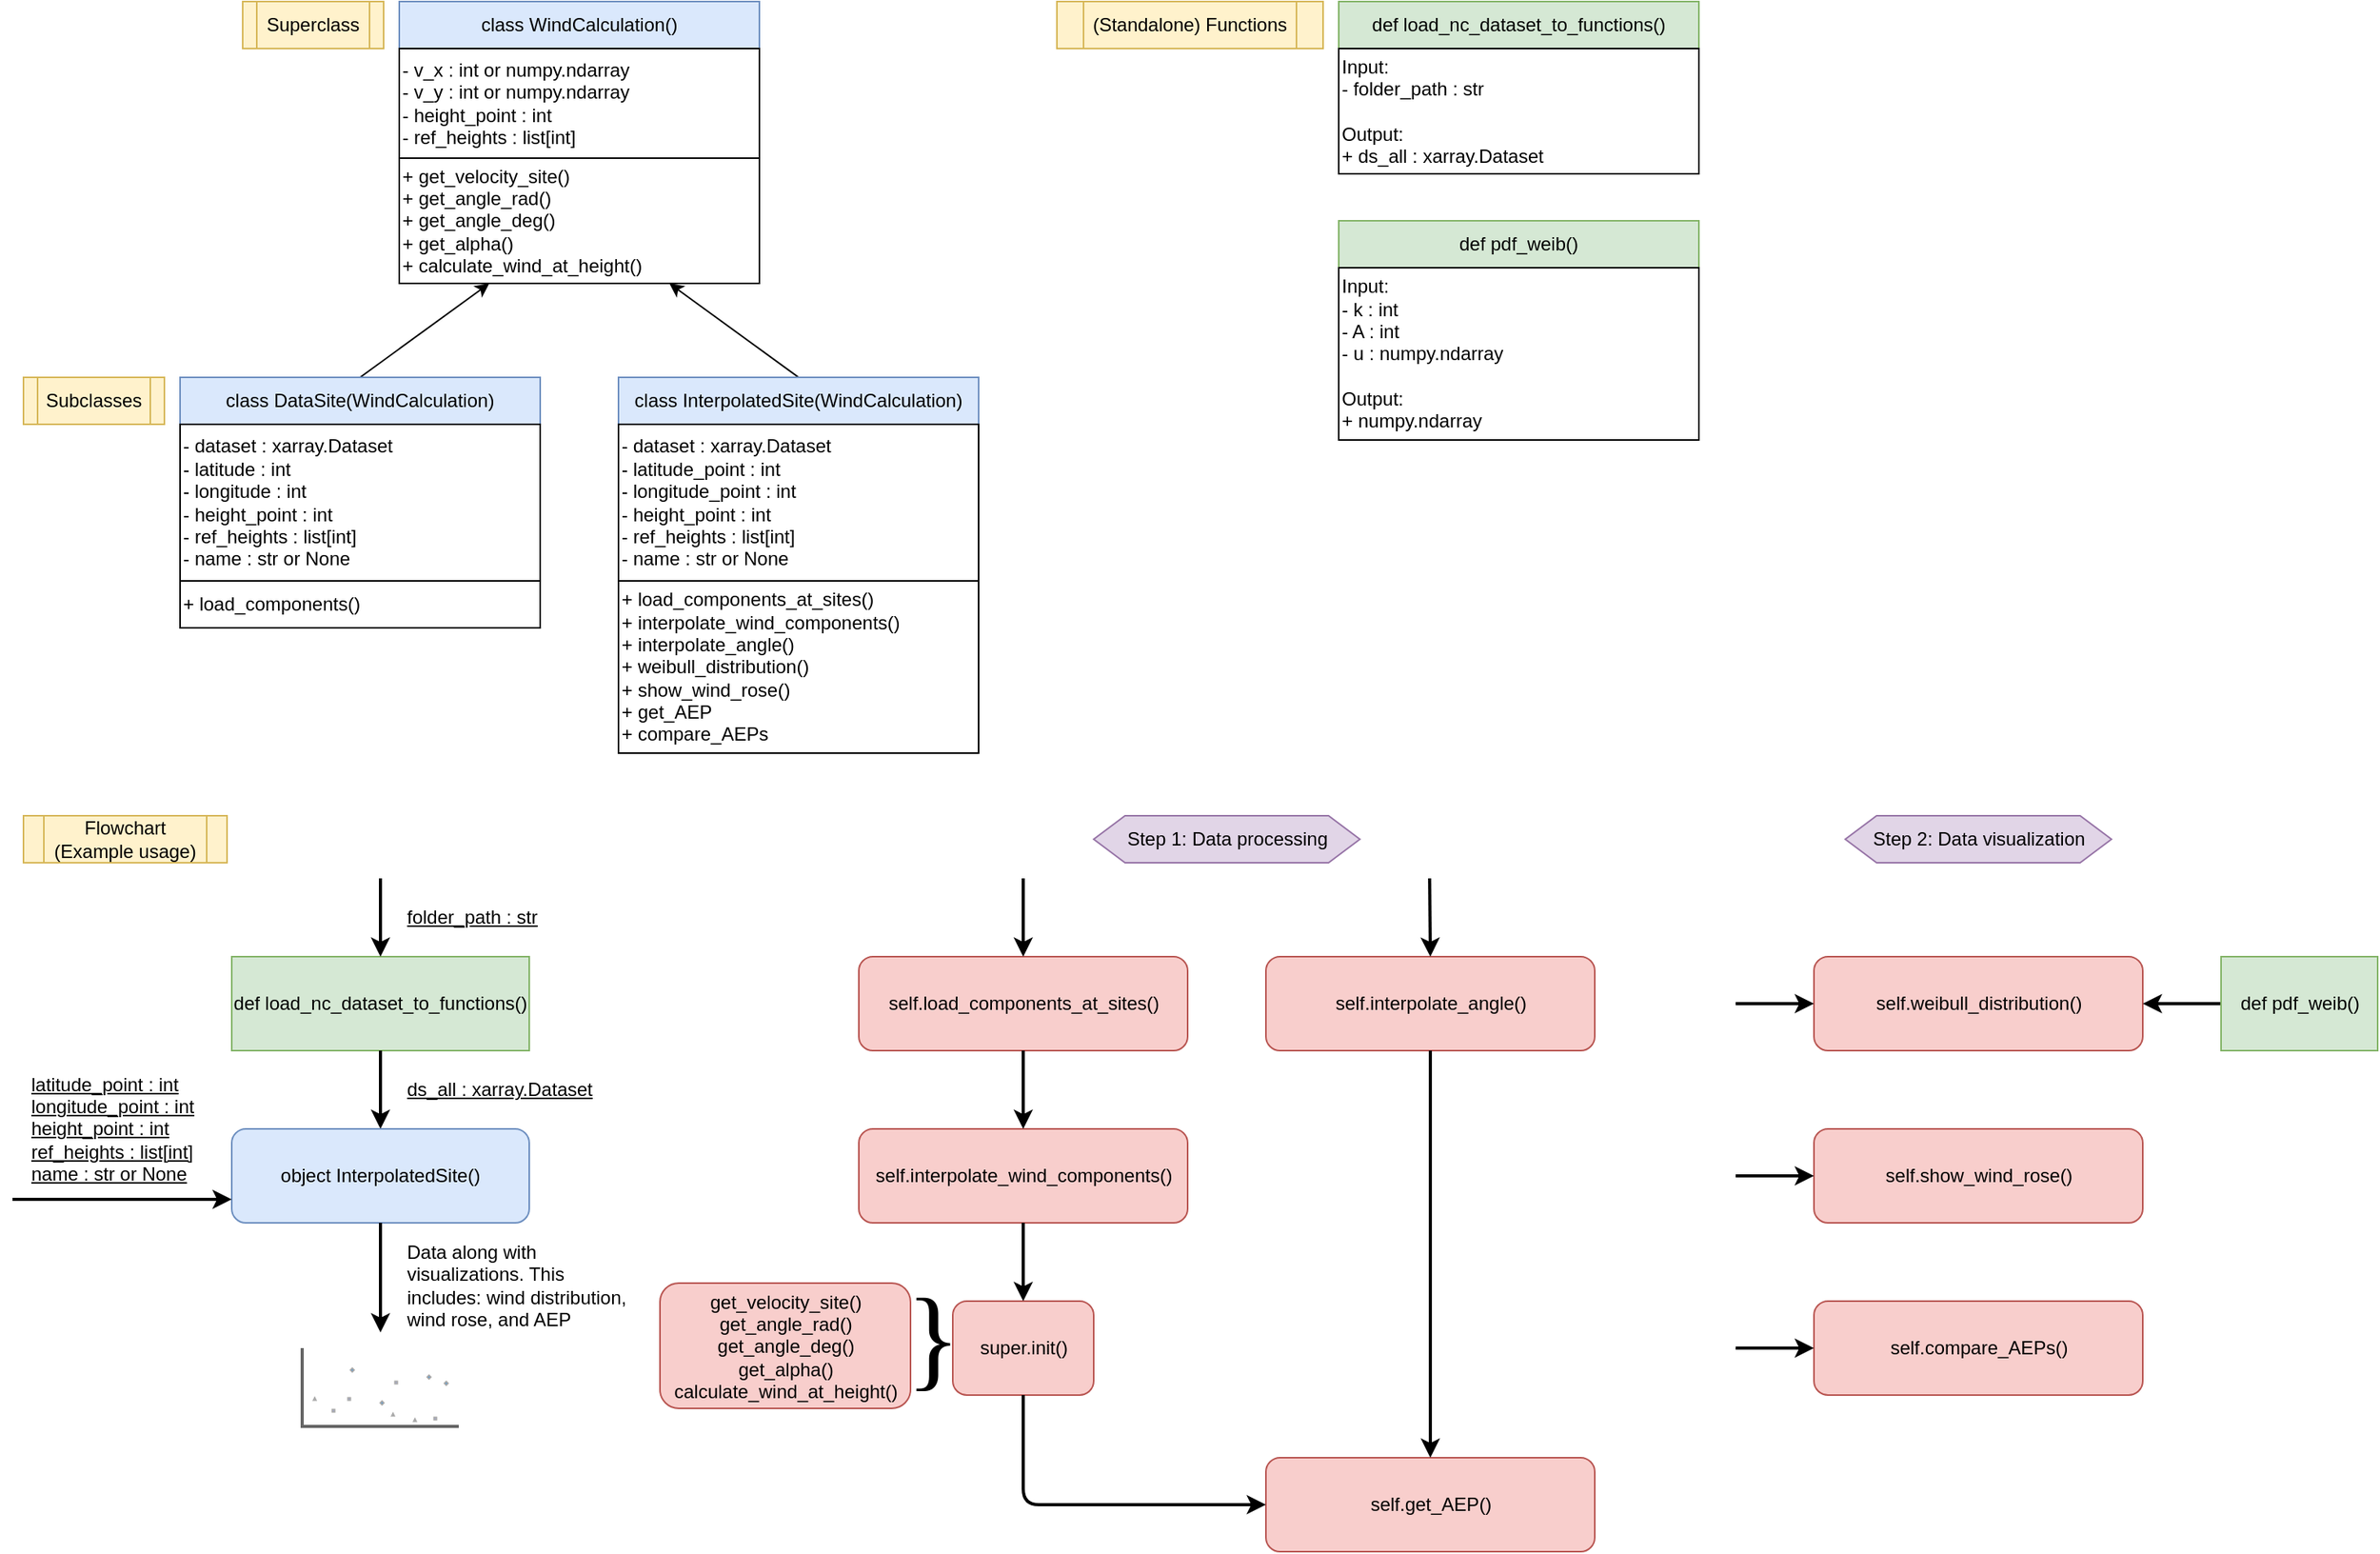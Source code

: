 <mxfile>
    <diagram id="KyMx_F-SmI5y71zodP5E" name="Page-1">
        <mxGraphModel dx="1282" dy="763" grid="1" gridSize="10" guides="1" tooltips="1" connect="1" arrows="1" fold="1" page="1" pageScale="1" pageWidth="827" pageHeight="1169" math="0" shadow="0">
            <root>
                <mxCell id="0"/>
                <mxCell id="1" parent="0"/>
                <mxCell id="2" value="class WindCalculation()" style="rounded=0;whiteSpace=wrap;html=1;fillColor=#dae8fc;strokeColor=#6c8ebf;" parent="1" vertex="1">
                    <mxGeometry x="280" y="40" width="230" height="30" as="geometry"/>
                </mxCell>
                <mxCell id="3" value="- v_x : int or numpy.ndarray&lt;div&gt;- v_y : int or numpy.ndarray&lt;/div&gt;&lt;div&gt;- height_point : int&lt;/div&gt;&lt;div&gt;- ref_heights : list[int]&lt;/div&gt;" style="rounded=0;whiteSpace=wrap;html=1;align=left;" parent="1" vertex="1">
                    <mxGeometry x="280" y="70" width="230" height="70" as="geometry"/>
                </mxCell>
                <mxCell id="4" value="+ get_velocity_site()&lt;div&gt;+ get_angle_rad()&lt;/div&gt;&lt;div&gt;+ get_angle_deg()&lt;/div&gt;&lt;div&gt;+ get_alpha()&lt;/div&gt;&lt;div&gt;+ calculate_wind_at_height()&lt;/div&gt;" style="rounded=0;whiteSpace=wrap;html=1;align=left;" parent="1" vertex="1">
                    <mxGeometry x="280" y="140" width="230" height="80" as="geometry"/>
                </mxCell>
                <mxCell id="9" style="edgeStyle=none;html=1;exitX=0.5;exitY=0;exitDx=0;exitDy=0;entryX=0.25;entryY=1;entryDx=0;entryDy=0;" parent="1" source="5" target="4" edge="1">
                    <mxGeometry relative="1" as="geometry"/>
                </mxCell>
                <mxCell id="5" value="class DataSite(WindCalculation)" style="rounded=0;whiteSpace=wrap;html=1;fillColor=#dae8fc;strokeColor=#6c8ebf;" parent="1" vertex="1">
                    <mxGeometry x="140" y="280" width="230" height="30" as="geometry"/>
                </mxCell>
                <mxCell id="10" style="edgeStyle=none;html=1;exitX=0.5;exitY=0;exitDx=0;exitDy=0;entryX=0.75;entryY=1;entryDx=0;entryDy=0;" parent="1" source="6" target="4" edge="1">
                    <mxGeometry relative="1" as="geometry"/>
                </mxCell>
                <mxCell id="6" value="class InterpolatedSite(WindCalculation)" style="rounded=0;whiteSpace=wrap;html=1;fillColor=#dae8fc;strokeColor=#6c8ebf;" parent="1" vertex="1">
                    <mxGeometry x="420" y="280" width="230" height="30" as="geometry"/>
                </mxCell>
                <mxCell id="7" value="&lt;div&gt;- dataset :&amp;nbsp;xarray.Dataset&lt;/div&gt;&lt;div&gt;- latitude : int&lt;/div&gt;&lt;div&gt;- longitude : int&lt;/div&gt;&lt;span style=&quot;background-color: transparent;&quot;&gt;- height_point : int&lt;/span&gt;&lt;div&gt;- ref_heights : list[int]&lt;/div&gt;&lt;div&gt;- name : str or None&lt;/div&gt;" style="rounded=0;whiteSpace=wrap;html=1;align=left;" parent="1" vertex="1">
                    <mxGeometry x="140" y="310" width="230" height="100" as="geometry"/>
                </mxCell>
                <mxCell id="8" value="+ load_components()" style="rounded=0;whiteSpace=wrap;html=1;align=left;" parent="1" vertex="1">
                    <mxGeometry x="140" y="410" width="230" height="30" as="geometry"/>
                </mxCell>
                <mxCell id="11" value="Superclass" style="shape=process;whiteSpace=wrap;html=1;backgroundOutline=1;fillColor=#fff2cc;strokeColor=#d6b656;" parent="1" vertex="1">
                    <mxGeometry x="180" y="40" width="90" height="30" as="geometry"/>
                </mxCell>
                <mxCell id="12" value="Subclasses" style="shape=process;whiteSpace=wrap;html=1;backgroundOutline=1;fillColor=#fff2cc;strokeColor=#d6b656;" parent="1" vertex="1">
                    <mxGeometry x="40" y="280" width="90" height="30" as="geometry"/>
                </mxCell>
                <mxCell id="13" value="&lt;div&gt;- dataset :&amp;nbsp;xarray.Dataset&lt;/div&gt;&lt;div&gt;- latitude_point : int&lt;/div&gt;&lt;div&gt;- longitude_point : int&lt;/div&gt;&lt;span style=&quot;background-color: transparent;&quot;&gt;- height_point : int&lt;/span&gt;&lt;div&gt;- ref_heights : list[int]&lt;/div&gt;&lt;div&gt;- name : str or None&lt;/div&gt;" style="rounded=0;whiteSpace=wrap;html=1;align=left;" parent="1" vertex="1">
                    <mxGeometry x="420" y="310" width="230" height="100" as="geometry"/>
                </mxCell>
                <mxCell id="14" value="+ load_components_at_sites()&lt;div&gt;+ interpolate_wind_components()&lt;/div&gt;&lt;div&gt;+ interpolate_angle()&lt;/div&gt;&lt;div&gt;+ weibull_distribution()&lt;/div&gt;&lt;div&gt;+ show_wind_rose()&lt;/div&gt;&lt;div&gt;+ get_AEP&lt;/div&gt;&lt;div&gt;+ compare_AEPs&lt;/div&gt;" style="rounded=0;whiteSpace=wrap;html=1;align=left;" parent="1" vertex="1">
                    <mxGeometry x="420" y="410" width="230" height="110" as="geometry"/>
                </mxCell>
                <mxCell id="15" value="(Standalone) Functions" style="shape=process;whiteSpace=wrap;html=1;backgroundOutline=1;fillColor=#fff2cc;strokeColor=#d6b656;" parent="1" vertex="1">
                    <mxGeometry x="700" y="40" width="170" height="30" as="geometry"/>
                </mxCell>
                <mxCell id="16" value="def load_nc_dataset_to_functions()" style="rounded=0;whiteSpace=wrap;html=1;fillColor=#d5e8d4;strokeColor=#82b366;" parent="1" vertex="1">
                    <mxGeometry x="880" y="40" width="230" height="30" as="geometry"/>
                </mxCell>
                <mxCell id="17" value="&lt;div&gt;Input:&lt;/div&gt;- folder_path :&amp;nbsp;str&lt;br&gt;&lt;div&gt;&lt;br&gt;&lt;/div&gt;&lt;div&gt;Output:&lt;/div&gt;&lt;div&gt;+ ds_all : xarray.Dataset&lt;/div&gt;" style="rounded=0;whiteSpace=wrap;html=1;align=left;" parent="1" vertex="1">
                    <mxGeometry x="880" y="70" width="230" height="80" as="geometry"/>
                </mxCell>
                <mxCell id="18" value="def pdf_weib()" style="rounded=0;whiteSpace=wrap;html=1;fillColor=#d5e8d4;strokeColor=#82b366;" parent="1" vertex="1">
                    <mxGeometry x="880" y="180" width="230" height="30" as="geometry"/>
                </mxCell>
                <mxCell id="19" value="&lt;div&gt;Input:&lt;/div&gt;- k : int&lt;div&gt;&lt;font color=&quot;#000000&quot;&gt;- A : int&lt;/font&gt;&lt;/div&gt;&lt;div&gt;&lt;font color=&quot;#000000&quot;&gt;- u : numpy.ndarray&lt;br&gt;&lt;/font&gt;&lt;div&gt;&lt;br&gt;&lt;/div&gt;&lt;div&gt;Output:&lt;/div&gt;&lt;div&gt;+&amp;nbsp;&lt;span style=&quot;color: rgb(0, 0, 0); background-color: transparent;&quot;&gt;numpy.ndarray&lt;/span&gt;&lt;/div&gt;&lt;/div&gt;" style="rounded=0;whiteSpace=wrap;html=1;align=left;" parent="1" vertex="1">
                    <mxGeometry x="880" y="210" width="230" height="110" as="geometry"/>
                </mxCell>
                <mxCell id="20" value="Flowchart (Example usage)" style="shape=process;whiteSpace=wrap;html=1;backgroundOutline=1;fillColor=#fff2cc;strokeColor=#d6b656;" parent="1" vertex="1">
                    <mxGeometry x="40" y="560" width="130" height="30" as="geometry"/>
                </mxCell>
                <mxCell id="22" value="def load_nc_dataset_to_functions()" style="rounded=0;whiteSpace=wrap;html=1;fillColor=#d5e8d4;strokeColor=#82b366;" vertex="1" parent="1">
                    <mxGeometry x="173" y="650" width="190" height="60" as="geometry"/>
                </mxCell>
                <mxCell id="23" value="" style="endArrow=classic;html=1;entryX=0.5;entryY=0;entryDx=0;entryDy=0;strokeWidth=2;" edge="1" parent="1" target="22">
                    <mxGeometry width="50" height="50" relative="1" as="geometry">
                        <mxPoint x="268" y="600" as="sourcePoint"/>
                        <mxPoint x="463" y="560" as="targetPoint"/>
                    </mxGeometry>
                </mxCell>
                <mxCell id="24" value="&lt;u&gt;folder_path : str&lt;/u&gt;" style="text;html=1;align=left;verticalAlign=middle;whiteSpace=wrap;rounded=0;" vertex="1" parent="1">
                    <mxGeometry x="283" y="610" width="150" height="30" as="geometry"/>
                </mxCell>
                <mxCell id="25" value="" style="endArrow=classic;html=1;entryX=0.5;entryY=0;entryDx=0;entryDy=0;strokeWidth=2;exitX=0.5;exitY=1;exitDx=0;exitDy=0;" edge="1" parent="1" source="22" target="28">
                    <mxGeometry width="50" height="50" relative="1" as="geometry">
                        <mxPoint x="265.5" y="710" as="sourcePoint"/>
                        <mxPoint x="265.5" y="760" as="targetPoint"/>
                    </mxGeometry>
                </mxCell>
                <mxCell id="26" value="&lt;u&gt;ds_all : xarray.Dataset&lt;/u&gt;" style="text;html=1;align=left;verticalAlign=middle;whiteSpace=wrap;rounded=0;" vertex="1" parent="1">
                    <mxGeometry x="283" y="720" width="150" height="30" as="geometry"/>
                </mxCell>
                <mxCell id="28" value="object InterpolatedSite()" style="rounded=1;whiteSpace=wrap;html=1;fillColor=#dae8fc;strokeColor=#6c8ebf;" vertex="1" parent="1">
                    <mxGeometry x="173" y="760" width="190" height="60" as="geometry"/>
                </mxCell>
                <mxCell id="30" value="" style="endArrow=classic;html=1;entryX=0;entryY=0.75;entryDx=0;entryDy=0;strokeWidth=2;" edge="1" parent="1" target="28">
                    <mxGeometry width="50" height="50" relative="1" as="geometry">
                        <mxPoint x="33" y="805" as="sourcePoint"/>
                        <mxPoint x="103" y="800" as="targetPoint"/>
                    </mxGeometry>
                </mxCell>
                <mxCell id="31" value="&lt;div style=&quot;&quot;&gt;&lt;u&gt;latitude_point : int&lt;/u&gt;&lt;/div&gt;&lt;div style=&quot;&quot;&gt;&lt;u&gt;longitude_point : int&lt;/u&gt;&lt;/div&gt;&lt;span style=&quot;background-color: transparent;&quot;&gt;&lt;u&gt;height_point : int&lt;/u&gt;&lt;/span&gt;&lt;div style=&quot;&quot;&gt;&lt;u&gt;ref_heights : list[int]&lt;/u&gt;&lt;/div&gt;&lt;div style=&quot;&quot;&gt;&lt;u&gt;name : str or None&lt;/u&gt;&lt;/div&gt;" style="text;html=1;align=left;verticalAlign=middle;whiteSpace=wrap;rounded=0;" vertex="1" parent="1">
                    <mxGeometry x="43" y="720" width="120" height="80" as="geometry"/>
                </mxCell>
                <mxCell id="32" value="" style="endArrow=classic;html=1;strokeWidth=2;exitX=0.5;exitY=1;exitDx=0;exitDy=0;" edge="1" parent="1" source="28">
                    <mxGeometry width="50" height="50" relative="1" as="geometry">
                        <mxPoint x="278" y="610" as="sourcePoint"/>
                        <mxPoint x="268" y="890" as="targetPoint"/>
                    </mxGeometry>
                </mxCell>
                <mxCell id="33" value="" style="verticalLabelPosition=bottom;shadow=0;dashed=0;align=center;html=1;verticalAlign=top;strokeWidth=1;shape=mxgraph.mockup.graphics.plotChart;strokeColor=none;strokeColor2=#aaaaaa;strokeColor3=#666666;fillColor2=#99aaff,#0022ff,#008cff;" vertex="1" parent="1">
                    <mxGeometry x="218" y="900" width="100" height="50" as="geometry"/>
                </mxCell>
                <mxCell id="34" value="Data along with visualizations. This includes: wind distribution, wind rose, and AEP" style="text;html=1;align=left;verticalAlign=middle;whiteSpace=wrap;rounded=0;" vertex="1" parent="1">
                    <mxGeometry x="283" y="830" width="150" height="60" as="geometry"/>
                </mxCell>
                <mxCell id="35" value="self.load_components_at_sites()" style="rounded=1;whiteSpace=wrap;html=1;fillColor=#f8cecc;strokeColor=#b85450;" vertex="1" parent="1">
                    <mxGeometry x="573.5" y="650" width="210" height="60" as="geometry"/>
                </mxCell>
                <mxCell id="36" value="self.interpolate_wind_components()" style="rounded=1;whiteSpace=wrap;html=1;fillColor=#f8cecc;strokeColor=#b85450;" vertex="1" parent="1">
                    <mxGeometry x="573.5" y="760" width="210" height="60" as="geometry"/>
                </mxCell>
                <mxCell id="37" value="super.init()" style="rounded=1;whiteSpace=wrap;html=1;fillColor=#f8cecc;strokeColor=#b85450;" vertex="1" parent="1">
                    <mxGeometry x="633.5" y="870" width="90" height="60" as="geometry"/>
                </mxCell>
                <mxCell id="38" value="self.interpolate_angle()" style="rounded=1;whiteSpace=wrap;html=1;fillColor=#f8cecc;strokeColor=#b85450;" vertex="1" parent="1">
                    <mxGeometry x="833.5" y="650" width="210" height="60" as="geometry"/>
                </mxCell>
                <mxCell id="39" value="self.weibull_distribution()" style="rounded=1;whiteSpace=wrap;html=1;fillColor=#f8cecc;strokeColor=#b85450;" vertex="1" parent="1">
                    <mxGeometry x="1183.5" y="650" width="210" height="60" as="geometry"/>
                </mxCell>
                <mxCell id="40" value="self.get_AEP()" style="rounded=1;whiteSpace=wrap;html=1;fillColor=#f8cecc;strokeColor=#b85450;" vertex="1" parent="1">
                    <mxGeometry x="833.5" y="970" width="210" height="60" as="geometry"/>
                </mxCell>
                <mxCell id="41" value="self.compare_AEPs()" style="rounded=1;whiteSpace=wrap;html=1;fillColor=#f8cecc;strokeColor=#b85450;" vertex="1" parent="1">
                    <mxGeometry x="1183.5" y="870" width="210" height="60" as="geometry"/>
                </mxCell>
                <mxCell id="42" value="self.show_wind_rose()" style="rounded=1;whiteSpace=wrap;html=1;fillColor=#f8cecc;strokeColor=#b85450;" vertex="1" parent="1">
                    <mxGeometry x="1183.5" y="760" width="210" height="60" as="geometry"/>
                </mxCell>
                <mxCell id="45" value="Step 1: Data processing" style="shape=hexagon;perimeter=hexagonPerimeter2;whiteSpace=wrap;html=1;fixedSize=1;fillColor=#e1d5e7;strokeColor=#9673a6;" vertex="1" parent="1">
                    <mxGeometry x="723.5" y="560" width="170" height="30" as="geometry"/>
                </mxCell>
                <mxCell id="47" value="Step 2: Data visualization" style="shape=hexagon;perimeter=hexagonPerimeter2;whiteSpace=wrap;html=1;fixedSize=1;fillColor=#e1d5e7;strokeColor=#9673a6;" vertex="1" parent="1">
                    <mxGeometry x="1203.5" y="560" width="170" height="30" as="geometry"/>
                </mxCell>
                <mxCell id="48" value="" style="endArrow=classic;html=1;strokeWidth=2;exitX=0.5;exitY=1;exitDx=0;exitDy=0;entryX=0;entryY=0.5;entryDx=0;entryDy=0;" edge="1" parent="1" source="37" target="40">
                    <mxGeometry width="50" height="50" relative="1" as="geometry">
                        <mxPoint x="318.5" y="830" as="sourcePoint"/>
                        <mxPoint x="318.5" y="900" as="targetPoint"/>
                        <Array as="points">
                            <mxPoint x="678.5" y="1000"/>
                        </Array>
                    </mxGeometry>
                </mxCell>
                <mxCell id="49" value="" style="endArrow=classic;html=1;strokeWidth=2;exitX=0.5;exitY=1;exitDx=0;exitDy=0;entryX=0.5;entryY=0;entryDx=0;entryDy=0;" edge="1" parent="1" source="38" target="40">
                    <mxGeometry width="50" height="50" relative="1" as="geometry">
                        <mxPoint x="931" y="710" as="sourcePoint"/>
                        <mxPoint x="1086" y="780" as="targetPoint"/>
                        <Array as="points"/>
                    </mxGeometry>
                </mxCell>
                <mxCell id="50" value="" style="endArrow=classic;html=1;entryX=0.5;entryY=0;entryDx=0;entryDy=0;strokeWidth=2;" edge="1" parent="1" target="35">
                    <mxGeometry width="50" height="50" relative="1" as="geometry">
                        <mxPoint x="678.5" y="600" as="sourcePoint"/>
                        <mxPoint x="318.5" y="660" as="targetPoint"/>
                    </mxGeometry>
                </mxCell>
                <mxCell id="51" value="" style="endArrow=classic;html=1;entryX=0.5;entryY=0;entryDx=0;entryDy=0;strokeWidth=2;" edge="1" parent="1" target="38">
                    <mxGeometry width="50" height="50" relative="1" as="geometry">
                        <mxPoint x="938.05" y="600" as="sourcePoint"/>
                        <mxPoint x="938.05" y="650" as="targetPoint"/>
                    </mxGeometry>
                </mxCell>
                <mxCell id="52" value="" style="endArrow=classic;html=1;entryX=0.5;entryY=0;entryDx=0;entryDy=0;strokeWidth=2;exitX=0.5;exitY=1;exitDx=0;exitDy=0;" edge="1" parent="1" source="35" target="36">
                    <mxGeometry width="50" height="50" relative="1" as="geometry">
                        <mxPoint x="678.05" y="710" as="sourcePoint"/>
                        <mxPoint x="678.05" y="760" as="targetPoint"/>
                    </mxGeometry>
                </mxCell>
                <mxCell id="53" value="" style="endArrow=classic;html=1;entryX=0.5;entryY=0;entryDx=0;entryDy=0;strokeWidth=2;exitX=0.5;exitY=1;exitDx=0;exitDy=0;" edge="1" parent="1" source="36" target="37">
                    <mxGeometry width="50" height="50" relative="1" as="geometry">
                        <mxPoint x="678.05" y="820" as="sourcePoint"/>
                        <mxPoint x="678.05" y="870" as="targetPoint"/>
                    </mxGeometry>
                </mxCell>
                <mxCell id="54" value="" style="endArrow=classic;html=1;entryX=0;entryY=0.5;entryDx=0;entryDy=0;strokeWidth=2;" edge="1" parent="1" target="39">
                    <mxGeometry width="50" height="50" relative="1" as="geometry">
                        <mxPoint x="1133.5" y="680" as="sourcePoint"/>
                        <mxPoint x="948.5" y="660" as="targetPoint"/>
                    </mxGeometry>
                </mxCell>
                <mxCell id="55" value="" style="endArrow=classic;html=1;entryX=0;entryY=0.5;entryDx=0;entryDy=0;strokeWidth=2;" edge="1" parent="1" target="42">
                    <mxGeometry width="50" height="50" relative="1" as="geometry">
                        <mxPoint x="1133.5" y="790" as="sourcePoint"/>
                        <mxPoint x="1193.5" y="690" as="targetPoint"/>
                    </mxGeometry>
                </mxCell>
                <mxCell id="56" value="" style="endArrow=classic;html=1;entryX=0;entryY=0.5;entryDx=0;entryDy=0;strokeWidth=2;" edge="1" parent="1" target="41">
                    <mxGeometry width="50" height="50" relative="1" as="geometry">
                        <mxPoint x="1133.5" y="900" as="sourcePoint"/>
                        <mxPoint x="1193.5" y="800" as="targetPoint"/>
                    </mxGeometry>
                </mxCell>
                <mxCell id="57" value="" style="endArrow=classic;html=1;entryX=1;entryY=0.5;entryDx=0;entryDy=0;strokeWidth=2;exitX=0;exitY=0.5;exitDx=0;exitDy=0;" edge="1" parent="1" source="58" target="39">
                    <mxGeometry width="50" height="50" relative="1" as="geometry">
                        <mxPoint x="1443.5" y="680" as="sourcePoint"/>
                        <mxPoint x="1193.5" y="690" as="targetPoint"/>
                    </mxGeometry>
                </mxCell>
                <mxCell id="58" value="def pdf_weib()" style="rounded=0;whiteSpace=wrap;html=1;fillColor=#d5e8d4;strokeColor=#82b366;" vertex="1" parent="1">
                    <mxGeometry x="1443.5" y="650" width="100" height="60" as="geometry"/>
                </mxCell>
                <mxCell id="59" value="&lt;span style=&quot;color: rgb(0, 0, 0);&quot;&gt;get_velocity_site()&lt;/span&gt;&lt;div style=&quot;&quot;&gt;get_angle_rad()&lt;/div&gt;&lt;div style=&quot;&quot;&gt;get_angle_deg()&lt;/div&gt;&lt;div style=&quot;&quot;&gt;get_alpha()&lt;/div&gt;&lt;div style=&quot;&quot;&gt;calculate_wind_at_height()&lt;/div&gt;" style="rounded=1;whiteSpace=wrap;html=1;fillColor=#f8cecc;strokeColor=#b85450;align=center;" vertex="1" parent="1">
                    <mxGeometry x="446.5" y="858.5" width="160" height="80" as="geometry"/>
                </mxCell>
                <mxCell id="60" value="&lt;font style=&quot;font-size: 72px;&quot;&gt;}&lt;/font&gt;" style="text;html=1;align=center;verticalAlign=middle;whiteSpace=wrap;rounded=0;fontStyle=0;fontFamily=Times New Roman;" vertex="1" parent="1">
                    <mxGeometry x="590.5" y="853.5" width="60" height="80" as="geometry"/>
                </mxCell>
            </root>
        </mxGraphModel>
    </diagram>
</mxfile>